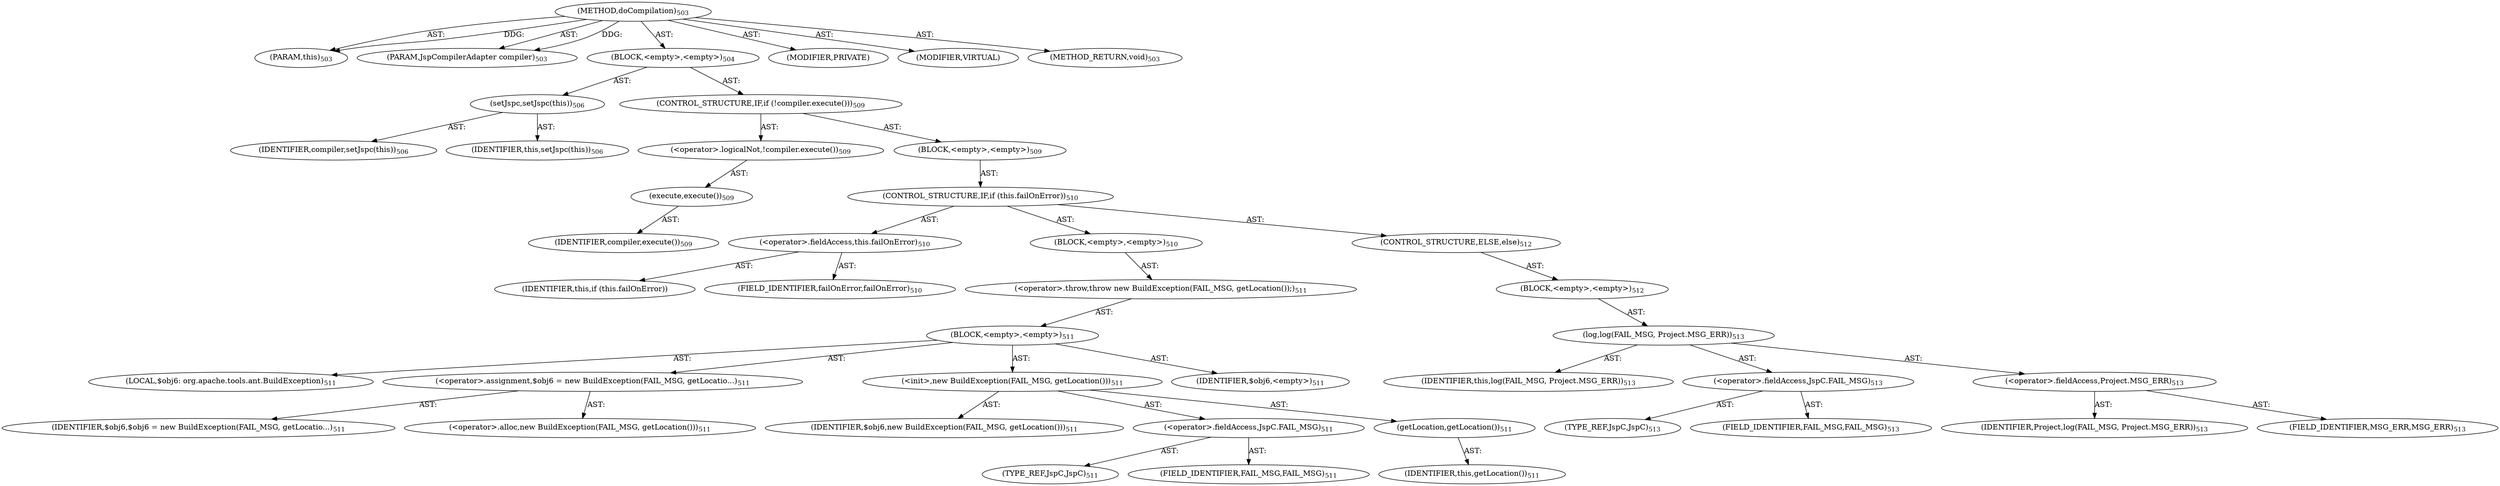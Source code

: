 digraph "doCompilation" {  
"111669149731" [label = <(METHOD,doCompilation)<SUB>503</SUB>> ]
"115964117007" [label = <(PARAM,this)<SUB>503</SUB>> ]
"115964117048" [label = <(PARAM,JspCompilerAdapter compiler)<SUB>503</SUB>> ]
"25769803841" [label = <(BLOCK,&lt;empty&gt;,&lt;empty&gt;)<SUB>504</SUB>> ]
"30064771277" [label = <(setJspc,setJspc(this))<SUB>506</SUB>> ]
"68719476912" [label = <(IDENTIFIER,compiler,setJspc(this))<SUB>506</SUB>> ]
"68719476769" [label = <(IDENTIFIER,this,setJspc(this))<SUB>506</SUB>> ]
"47244640280" [label = <(CONTROL_STRUCTURE,IF,if (!compiler.execute()))<SUB>509</SUB>> ]
"30064771278" [label = <(&lt;operator&gt;.logicalNot,!compiler.execute())<SUB>509</SUB>> ]
"30064771279" [label = <(execute,execute())<SUB>509</SUB>> ]
"68719476913" [label = <(IDENTIFIER,compiler,execute())<SUB>509</SUB>> ]
"25769803842" [label = <(BLOCK,&lt;empty&gt;,&lt;empty&gt;)<SUB>509</SUB>> ]
"47244640281" [label = <(CONTROL_STRUCTURE,IF,if (this.failOnError))<SUB>510</SUB>> ]
"30064771280" [label = <(&lt;operator&gt;.fieldAccess,this.failOnError)<SUB>510</SUB>> ]
"68719476914" [label = <(IDENTIFIER,this,if (this.failOnError))> ]
"55834574917" [label = <(FIELD_IDENTIFIER,failOnError,failOnError)<SUB>510</SUB>> ]
"25769803843" [label = <(BLOCK,&lt;empty&gt;,&lt;empty&gt;)<SUB>510</SUB>> ]
"30064771281" [label = <(&lt;operator&gt;.throw,throw new BuildException(FAIL_MSG, getLocation());)<SUB>511</SUB>> ]
"25769803844" [label = <(BLOCK,&lt;empty&gt;,&lt;empty&gt;)<SUB>511</SUB>> ]
"94489280529" [label = <(LOCAL,$obj6: org.apache.tools.ant.BuildException)<SUB>511</SUB>> ]
"30064771282" [label = <(&lt;operator&gt;.assignment,$obj6 = new BuildException(FAIL_MSG, getLocatio...)<SUB>511</SUB>> ]
"68719476915" [label = <(IDENTIFIER,$obj6,$obj6 = new BuildException(FAIL_MSG, getLocatio...)<SUB>511</SUB>> ]
"30064771283" [label = <(&lt;operator&gt;.alloc,new BuildException(FAIL_MSG, getLocation()))<SUB>511</SUB>> ]
"30064771284" [label = <(&lt;init&gt;,new BuildException(FAIL_MSG, getLocation()))<SUB>511</SUB>> ]
"68719476916" [label = <(IDENTIFIER,$obj6,new BuildException(FAIL_MSG, getLocation()))<SUB>511</SUB>> ]
"30064771285" [label = <(&lt;operator&gt;.fieldAccess,JspC.FAIL_MSG)<SUB>511</SUB>> ]
"180388626432" [label = <(TYPE_REF,JspC,JspC)<SUB>511</SUB>> ]
"55834574918" [label = <(FIELD_IDENTIFIER,FAIL_MSG,FAIL_MSG)<SUB>511</SUB>> ]
"30064771286" [label = <(getLocation,getLocation())<SUB>511</SUB>> ]
"68719476770" [label = <(IDENTIFIER,this,getLocation())<SUB>511</SUB>> ]
"68719476917" [label = <(IDENTIFIER,$obj6,&lt;empty&gt;)<SUB>511</SUB>> ]
"47244640282" [label = <(CONTROL_STRUCTURE,ELSE,else)<SUB>512</SUB>> ]
"25769803845" [label = <(BLOCK,&lt;empty&gt;,&lt;empty&gt;)<SUB>512</SUB>> ]
"30064771287" [label = <(log,log(FAIL_MSG, Project.MSG_ERR))<SUB>513</SUB>> ]
"68719476771" [label = <(IDENTIFIER,this,log(FAIL_MSG, Project.MSG_ERR))<SUB>513</SUB>> ]
"30064771288" [label = <(&lt;operator&gt;.fieldAccess,JspC.FAIL_MSG)<SUB>513</SUB>> ]
"180388626433" [label = <(TYPE_REF,JspC,JspC)<SUB>513</SUB>> ]
"55834574919" [label = <(FIELD_IDENTIFIER,FAIL_MSG,FAIL_MSG)<SUB>513</SUB>> ]
"30064771289" [label = <(&lt;operator&gt;.fieldAccess,Project.MSG_ERR)<SUB>513</SUB>> ]
"68719476918" [label = <(IDENTIFIER,Project,log(FAIL_MSG, Project.MSG_ERR))<SUB>513</SUB>> ]
"55834574920" [label = <(FIELD_IDENTIFIER,MSG_ERR,MSG_ERR)<SUB>513</SUB>> ]
"133143986263" [label = <(MODIFIER,PRIVATE)> ]
"133143986264" [label = <(MODIFIER,VIRTUAL)> ]
"128849018915" [label = <(METHOD_RETURN,void)<SUB>503</SUB>> ]
  "111669149731" -> "115964117007"  [ label = "AST: "] 
  "111669149731" -> "115964117048"  [ label = "AST: "] 
  "111669149731" -> "25769803841"  [ label = "AST: "] 
  "111669149731" -> "133143986263"  [ label = "AST: "] 
  "111669149731" -> "133143986264"  [ label = "AST: "] 
  "111669149731" -> "128849018915"  [ label = "AST: "] 
  "25769803841" -> "30064771277"  [ label = "AST: "] 
  "25769803841" -> "47244640280"  [ label = "AST: "] 
  "30064771277" -> "68719476912"  [ label = "AST: "] 
  "30064771277" -> "68719476769"  [ label = "AST: "] 
  "47244640280" -> "30064771278"  [ label = "AST: "] 
  "47244640280" -> "25769803842"  [ label = "AST: "] 
  "30064771278" -> "30064771279"  [ label = "AST: "] 
  "30064771279" -> "68719476913"  [ label = "AST: "] 
  "25769803842" -> "47244640281"  [ label = "AST: "] 
  "47244640281" -> "30064771280"  [ label = "AST: "] 
  "47244640281" -> "25769803843"  [ label = "AST: "] 
  "47244640281" -> "47244640282"  [ label = "AST: "] 
  "30064771280" -> "68719476914"  [ label = "AST: "] 
  "30064771280" -> "55834574917"  [ label = "AST: "] 
  "25769803843" -> "30064771281"  [ label = "AST: "] 
  "30064771281" -> "25769803844"  [ label = "AST: "] 
  "25769803844" -> "94489280529"  [ label = "AST: "] 
  "25769803844" -> "30064771282"  [ label = "AST: "] 
  "25769803844" -> "30064771284"  [ label = "AST: "] 
  "25769803844" -> "68719476917"  [ label = "AST: "] 
  "30064771282" -> "68719476915"  [ label = "AST: "] 
  "30064771282" -> "30064771283"  [ label = "AST: "] 
  "30064771284" -> "68719476916"  [ label = "AST: "] 
  "30064771284" -> "30064771285"  [ label = "AST: "] 
  "30064771284" -> "30064771286"  [ label = "AST: "] 
  "30064771285" -> "180388626432"  [ label = "AST: "] 
  "30064771285" -> "55834574918"  [ label = "AST: "] 
  "30064771286" -> "68719476770"  [ label = "AST: "] 
  "47244640282" -> "25769803845"  [ label = "AST: "] 
  "25769803845" -> "30064771287"  [ label = "AST: "] 
  "30064771287" -> "68719476771"  [ label = "AST: "] 
  "30064771287" -> "30064771288"  [ label = "AST: "] 
  "30064771287" -> "30064771289"  [ label = "AST: "] 
  "30064771288" -> "180388626433"  [ label = "AST: "] 
  "30064771288" -> "55834574919"  [ label = "AST: "] 
  "30064771289" -> "68719476918"  [ label = "AST: "] 
  "30064771289" -> "55834574920"  [ label = "AST: "] 
  "111669149731" -> "115964117007"  [ label = "DDG: "] 
  "111669149731" -> "115964117048"  [ label = "DDG: "] 
}
